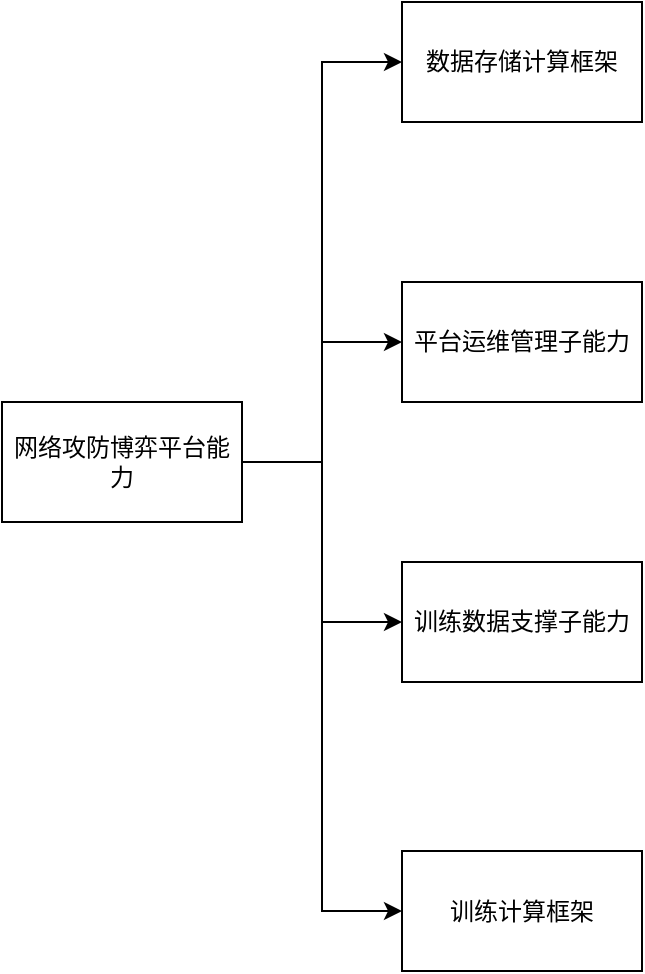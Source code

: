 <mxfile version="24.5.3" type="github">
  <diagram name="第 1 页" id="p1hPeh8MkykurTf69vc4">
    <mxGraphModel dx="1455" dy="1074" grid="1" gridSize="10" guides="1" tooltips="1" connect="1" arrows="1" fold="1" page="1" pageScale="1" pageWidth="827" pageHeight="1169" math="0" shadow="0">
      <root>
        <mxCell id="0" />
        <mxCell id="1" parent="0" />
        <mxCell id="Gac8aegBZSiyfCYDPFqV-1" style="edgeStyle=orthogonalEdgeStyle;rounded=0;orthogonalLoop=1;jettySize=auto;html=1;entryX=0;entryY=0.5;entryDx=0;entryDy=0;" edge="1" parent="1" source="yGaNiQk8HpOq0cUWxVQQ-2" target="yGaNiQk8HpOq0cUWxVQQ-7">
          <mxGeometry relative="1" as="geometry" />
        </mxCell>
        <mxCell id="Gac8aegBZSiyfCYDPFqV-2" style="edgeStyle=orthogonalEdgeStyle;rounded=0;orthogonalLoop=1;jettySize=auto;html=1;entryX=0;entryY=0.5;entryDx=0;entryDy=0;" edge="1" parent="1" source="yGaNiQk8HpOq0cUWxVQQ-2" target="yGaNiQk8HpOq0cUWxVQQ-3">
          <mxGeometry relative="1" as="geometry" />
        </mxCell>
        <mxCell id="Gac8aegBZSiyfCYDPFqV-3" style="edgeStyle=orthogonalEdgeStyle;rounded=0;orthogonalLoop=1;jettySize=auto;html=1;entryX=0;entryY=0.5;entryDx=0;entryDy=0;" edge="1" parent="1" source="yGaNiQk8HpOq0cUWxVQQ-2" target="yGaNiQk8HpOq0cUWxVQQ-5">
          <mxGeometry relative="1" as="geometry" />
        </mxCell>
        <mxCell id="Gac8aegBZSiyfCYDPFqV-4" style="edgeStyle=orthogonalEdgeStyle;rounded=0;orthogonalLoop=1;jettySize=auto;html=1;entryX=0;entryY=0.5;entryDx=0;entryDy=0;" edge="1" parent="1" source="yGaNiQk8HpOq0cUWxVQQ-2" target="yGaNiQk8HpOq0cUWxVQQ-6">
          <mxGeometry relative="1" as="geometry" />
        </mxCell>
        <mxCell id="yGaNiQk8HpOq0cUWxVQQ-2" value="网络攻防博弈平台能力" style="rounded=0;whiteSpace=wrap;html=1;" parent="1" vertex="1">
          <mxGeometry x="80" y="360" width="120" height="60" as="geometry" />
        </mxCell>
        <mxCell id="yGaNiQk8HpOq0cUWxVQQ-3" value="平台运维管理子能力" style="whiteSpace=wrap;html=1;rounded=0;" parent="1" vertex="1">
          <mxGeometry x="280" y="300" width="120" height="60" as="geometry" />
        </mxCell>
        <mxCell id="yGaNiQk8HpOq0cUWxVQQ-5" value="训练数据支撑子能力" style="whiteSpace=wrap;html=1;rounded=0;" parent="1" vertex="1">
          <mxGeometry x="280" y="440" width="120" height="60" as="geometry" />
        </mxCell>
        <mxCell id="yGaNiQk8HpOq0cUWxVQQ-6" value="训练计算框架" style="whiteSpace=wrap;html=1;rounded=0;" parent="1" vertex="1">
          <mxGeometry x="280" y="584.5" width="120" height="60" as="geometry" />
        </mxCell>
        <mxCell id="yGaNiQk8HpOq0cUWxVQQ-7" value="数据存储计算框架" style="whiteSpace=wrap;html=1;rounded=0;" parent="1" vertex="1">
          <mxGeometry x="280" y="160" width="120" height="60" as="geometry" />
        </mxCell>
      </root>
    </mxGraphModel>
  </diagram>
</mxfile>
